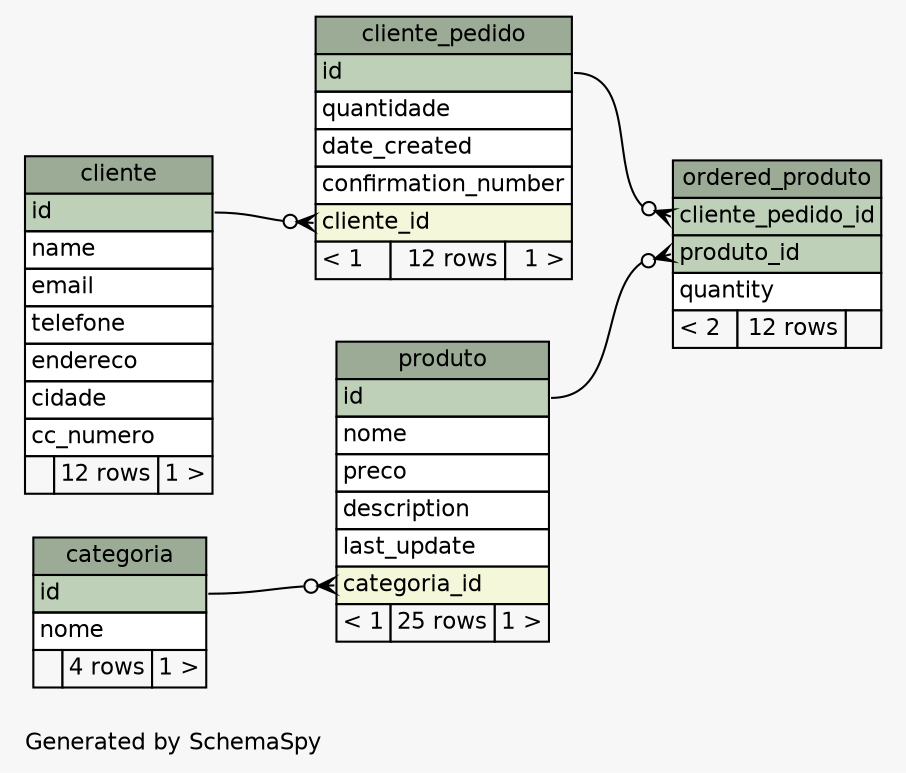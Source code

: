 // dot 2.38.0 on Linux 4.13.0-kali1-amd64
// SchemaSpy rev 590
digraph "largeRelationshipsDiagram" {
  graph [
    rankdir="RL"
    bgcolor="#f7f7f7"
    label="\nGenerated by SchemaSpy"
    labeljust="l"
    nodesep="0.18"
    ranksep="0.46"
    fontname="Helvetica"
    fontsize="11"
  ];
  node [
    fontname="Helvetica"
    fontsize="11"
    shape="plaintext"
  ];
  edge [
    arrowsize="0.8"
  ];
  "categoria" [
    label=<
    <TABLE BORDER="0" CELLBORDER="1" CELLSPACING="0" BGCOLOR="#ffffff">
      <TR><TD COLSPAN="3" BGCOLOR="#9bab96" ALIGN="CENTER">categoria</TD></TR>
      <TR><TD PORT="id" COLSPAN="3" BGCOLOR="#bed1b8" ALIGN="LEFT">id</TD></TR>
      <TR><TD PORT="nome" COLSPAN="3" ALIGN="LEFT">nome</TD></TR>
      <TR><TD ALIGN="LEFT" BGCOLOR="#f7f7f7">  </TD><TD ALIGN="RIGHT" BGCOLOR="#f7f7f7">4 rows</TD><TD ALIGN="RIGHT" BGCOLOR="#f7f7f7">1 &gt;</TD></TR>
    </TABLE>>
    URL="tables/categoria.html"
    tooltip="categoria"
  ];
  "cliente" [
    label=<
    <TABLE BORDER="0" CELLBORDER="1" CELLSPACING="0" BGCOLOR="#ffffff">
      <TR><TD COLSPAN="3" BGCOLOR="#9bab96" ALIGN="CENTER">cliente</TD></TR>
      <TR><TD PORT="id" COLSPAN="3" BGCOLOR="#bed1b8" ALIGN="LEFT">id</TD></TR>
      <TR><TD PORT="name" COLSPAN="3" ALIGN="LEFT">name</TD></TR>
      <TR><TD PORT="email" COLSPAN="3" ALIGN="LEFT">email</TD></TR>
      <TR><TD PORT="telefone" COLSPAN="3" ALIGN="LEFT">telefone</TD></TR>
      <TR><TD PORT="endereco" COLSPAN="3" ALIGN="LEFT">endereco</TD></TR>
      <TR><TD PORT="cidade" COLSPAN="3" ALIGN="LEFT">cidade</TD></TR>
      <TR><TD PORT="cc_numero" COLSPAN="3" ALIGN="LEFT">cc_numero</TD></TR>
      <TR><TD ALIGN="LEFT" BGCOLOR="#f7f7f7">  </TD><TD ALIGN="RIGHT" BGCOLOR="#f7f7f7">12 rows</TD><TD ALIGN="RIGHT" BGCOLOR="#f7f7f7">1 &gt;</TD></TR>
    </TABLE>>
    URL="tables/cliente.html"
    tooltip="cliente"
  ];
  "cliente_pedido" [
    label=<
    <TABLE BORDER="0" CELLBORDER="1" CELLSPACING="0" BGCOLOR="#ffffff">
      <TR><TD COLSPAN="3" BGCOLOR="#9bab96" ALIGN="CENTER">cliente_pedido</TD></TR>
      <TR><TD PORT="id" COLSPAN="3" BGCOLOR="#bed1b8" ALIGN="LEFT">id</TD></TR>
      <TR><TD PORT="quantidade" COLSPAN="3" ALIGN="LEFT">quantidade</TD></TR>
      <TR><TD PORT="date_created" COLSPAN="3" ALIGN="LEFT">date_created</TD></TR>
      <TR><TD PORT="confirmation_number" COLSPAN="3" ALIGN="LEFT">confirmation_number</TD></TR>
      <TR><TD PORT="cliente_id" COLSPAN="3" BGCOLOR="#f4f7da" ALIGN="LEFT">cliente_id</TD></TR>
      <TR><TD ALIGN="LEFT" BGCOLOR="#f7f7f7">&lt; 1</TD><TD ALIGN="RIGHT" BGCOLOR="#f7f7f7">12 rows</TD><TD ALIGN="RIGHT" BGCOLOR="#f7f7f7">1 &gt;</TD></TR>
    </TABLE>>
    URL="tables/cliente_pedido.html"
    tooltip="cliente_pedido"
  ];
  "ordered_produto" [
    label=<
    <TABLE BORDER="0" CELLBORDER="1" CELLSPACING="0" BGCOLOR="#ffffff">
      <TR><TD COLSPAN="3" BGCOLOR="#9bab96" ALIGN="CENTER">ordered_produto</TD></TR>
      <TR><TD PORT="cliente_pedido_id" COLSPAN="3" BGCOLOR="#bed1b8" ALIGN="LEFT">cliente_pedido_id</TD></TR>
      <TR><TD PORT="produto_id" COLSPAN="3" BGCOLOR="#bed1b8" ALIGN="LEFT">produto_id</TD></TR>
      <TR><TD PORT="quantity" COLSPAN="3" ALIGN="LEFT">quantity</TD></TR>
      <TR><TD ALIGN="LEFT" BGCOLOR="#f7f7f7">&lt; 2</TD><TD ALIGN="RIGHT" BGCOLOR="#f7f7f7">12 rows</TD><TD ALIGN="RIGHT" BGCOLOR="#f7f7f7">  </TD></TR>
    </TABLE>>
    URL="tables/ordered_produto.html"
    tooltip="ordered_produto"
  ];
  "produto" [
    label=<
    <TABLE BORDER="0" CELLBORDER="1" CELLSPACING="0" BGCOLOR="#ffffff">
      <TR><TD COLSPAN="3" BGCOLOR="#9bab96" ALIGN="CENTER">produto</TD></TR>
      <TR><TD PORT="id" COLSPAN="3" BGCOLOR="#bed1b8" ALIGN="LEFT">id</TD></TR>
      <TR><TD PORT="nome" COLSPAN="3" ALIGN="LEFT">nome</TD></TR>
      <TR><TD PORT="preco" COLSPAN="3" ALIGN="LEFT">preco</TD></TR>
      <TR><TD PORT="description" COLSPAN="3" ALIGN="LEFT">description</TD></TR>
      <TR><TD PORT="last_update" COLSPAN="3" ALIGN="LEFT">last_update</TD></TR>
      <TR><TD PORT="categoria_id" COLSPAN="3" BGCOLOR="#f4f7da" ALIGN="LEFT">categoria_id</TD></TR>
      <TR><TD ALIGN="LEFT" BGCOLOR="#f7f7f7">&lt; 1</TD><TD ALIGN="RIGHT" BGCOLOR="#f7f7f7">25 rows</TD><TD ALIGN="RIGHT" BGCOLOR="#f7f7f7">1 &gt;</TD></TR>
    </TABLE>>
    URL="tables/produto.html"
    tooltip="produto"
  ];
  "cliente_pedido":"cliente_id":w -> "cliente":"id":e [arrowhead=none dir=back arrowtail=crowodot];
  "ordered_produto":"cliente_pedido_id":w -> "cliente_pedido":"id":e [arrowhead=none dir=back arrowtail=crowodot];
  "ordered_produto":"produto_id":w -> "produto":"id":e [arrowhead=none dir=back arrowtail=crowodot];
  "produto":"categoria_id":w -> "categoria":"id":e [arrowhead=none dir=back arrowtail=crowodot];
}
